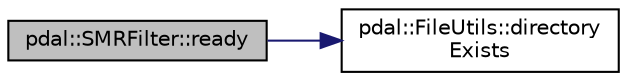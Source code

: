 digraph "pdal::SMRFilter::ready"
{
  edge [fontname="Helvetica",fontsize="10",labelfontname="Helvetica",labelfontsize="10"];
  node [fontname="Helvetica",fontsize="10",shape=record];
  rankdir="LR";
  Node1 [label="pdal::SMRFilter::ready",height=0.2,width=0.4,color="black", fillcolor="grey75", style="filled", fontcolor="black"];
  Node1 -> Node2 [color="midnightblue",fontsize="10",style="solid",fontname="Helvetica"];
  Node2 [label="pdal::FileUtils::directory\lExists",height=0.2,width=0.4,color="black", fillcolor="white", style="filled",URL="$namespacepdal_1_1FileUtils.html#aaec7e776a9951fa6baf41e85d379f3e5"];
}
